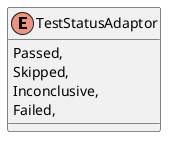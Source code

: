 @startuml
enum TestStatusAdaptor {
    Passed,
    Skipped,
    Inconclusive,
    Failed,
}
@enduml

